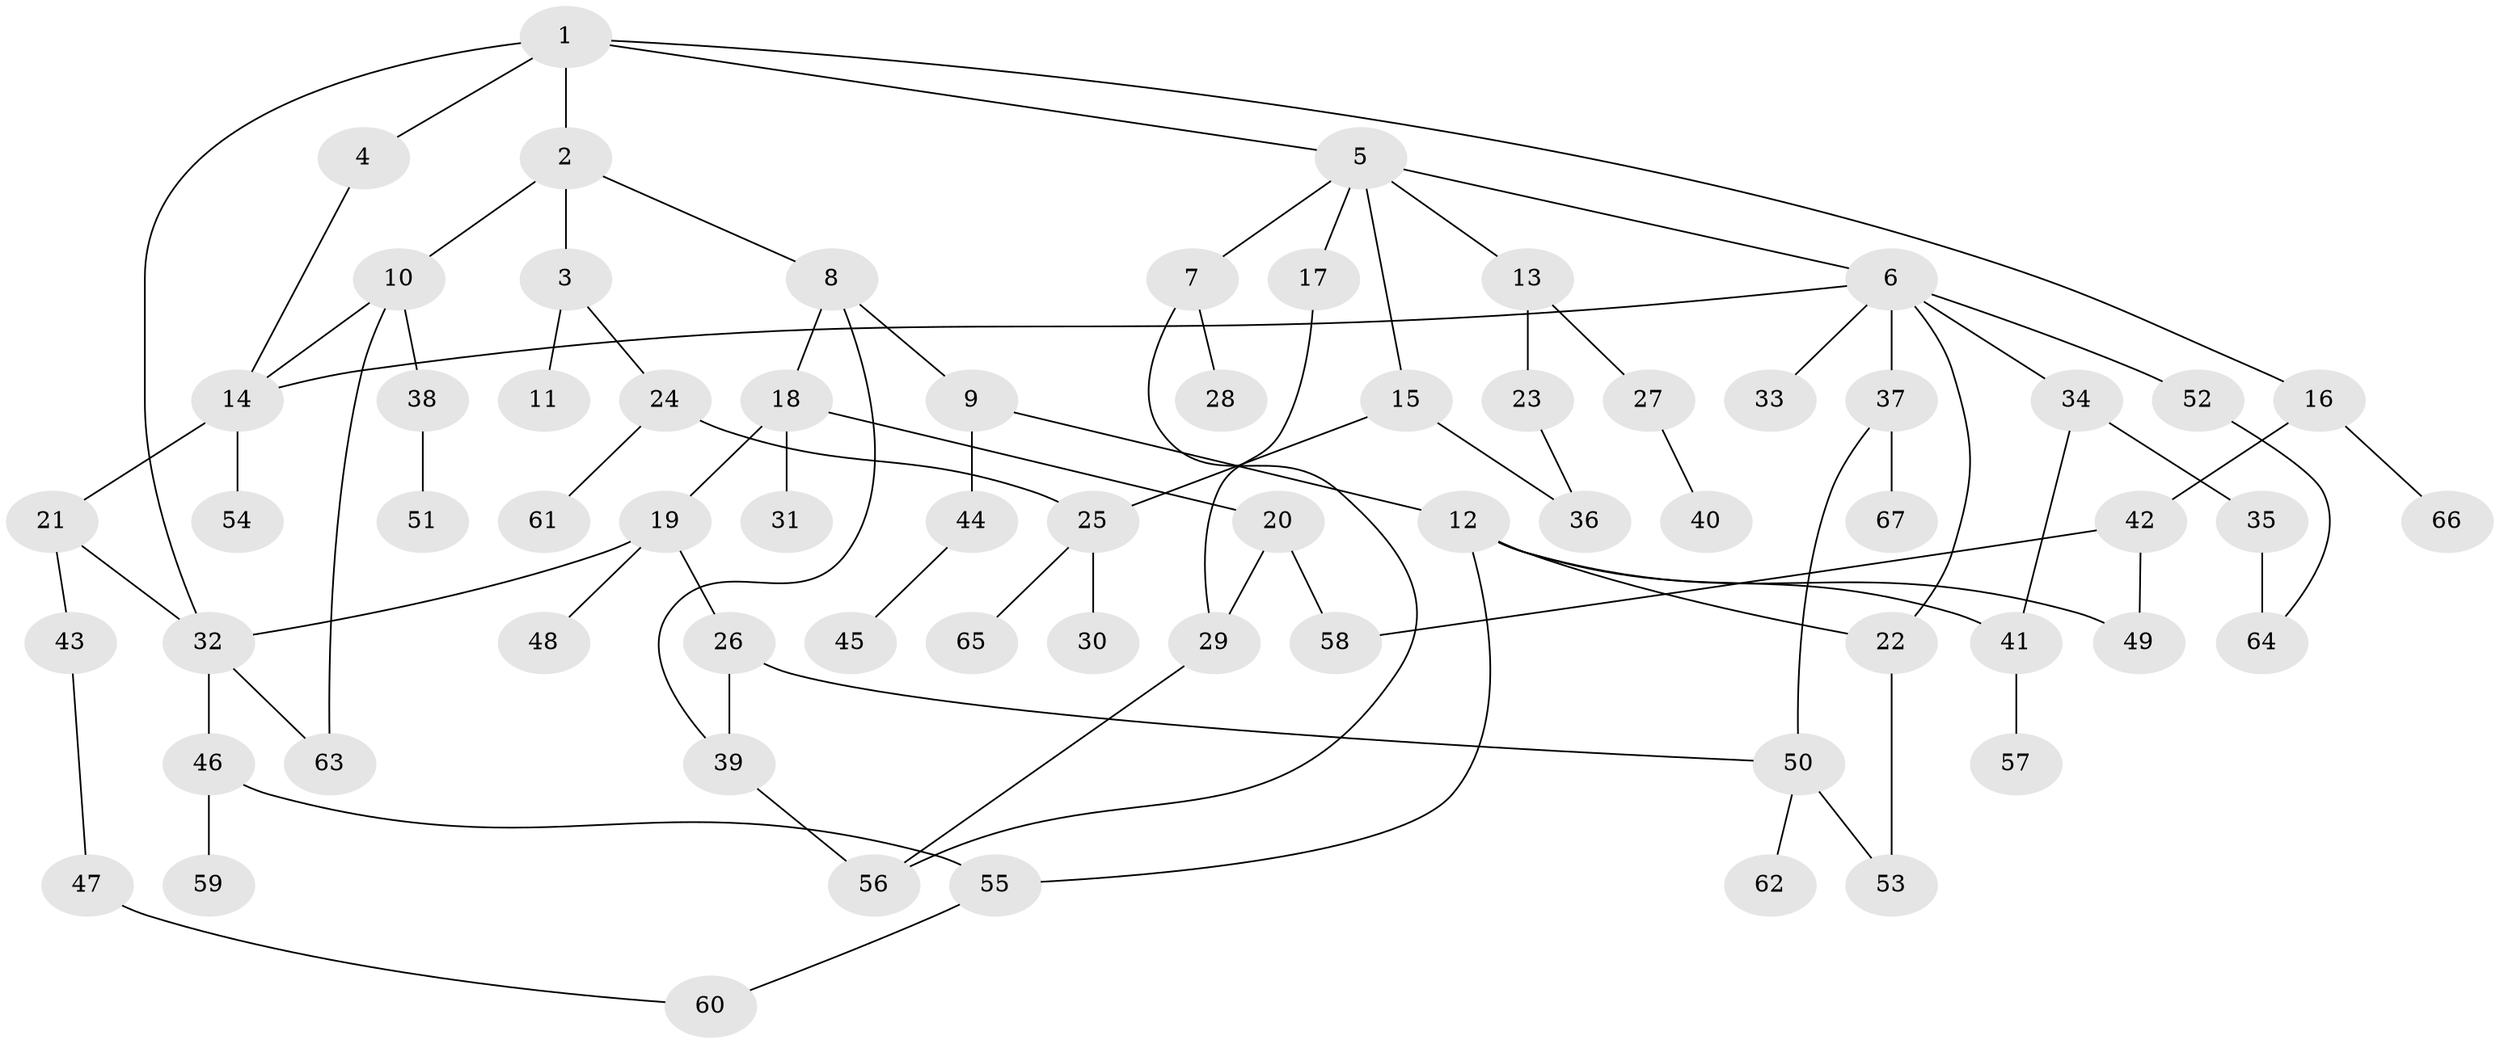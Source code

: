 // coarse degree distribution, {9: 0.024390243902439025, 4: 0.1951219512195122, 2: 0.21951219512195122, 7: 0.024390243902439025, 6: 0.04878048780487805, 3: 0.21951219512195122, 5: 0.024390243902439025, 1: 0.24390243902439024}
// Generated by graph-tools (version 1.1) at 2025/41/03/06/25 10:41:30]
// undirected, 67 vertices, 86 edges
graph export_dot {
graph [start="1"]
  node [color=gray90,style=filled];
  1;
  2;
  3;
  4;
  5;
  6;
  7;
  8;
  9;
  10;
  11;
  12;
  13;
  14;
  15;
  16;
  17;
  18;
  19;
  20;
  21;
  22;
  23;
  24;
  25;
  26;
  27;
  28;
  29;
  30;
  31;
  32;
  33;
  34;
  35;
  36;
  37;
  38;
  39;
  40;
  41;
  42;
  43;
  44;
  45;
  46;
  47;
  48;
  49;
  50;
  51;
  52;
  53;
  54;
  55;
  56;
  57;
  58;
  59;
  60;
  61;
  62;
  63;
  64;
  65;
  66;
  67;
  1 -- 2;
  1 -- 4;
  1 -- 5;
  1 -- 16;
  1 -- 32;
  2 -- 3;
  2 -- 8;
  2 -- 10;
  3 -- 11;
  3 -- 24;
  4 -- 14;
  5 -- 6;
  5 -- 7;
  5 -- 13;
  5 -- 15;
  5 -- 17;
  6 -- 33;
  6 -- 34;
  6 -- 37;
  6 -- 52;
  6 -- 14;
  6 -- 22;
  7 -- 28;
  7 -- 56;
  8 -- 9;
  8 -- 18;
  8 -- 39;
  9 -- 12;
  9 -- 44;
  10 -- 38;
  10 -- 63;
  10 -- 14;
  12 -- 22;
  12 -- 55;
  12 -- 49;
  12 -- 41;
  13 -- 23;
  13 -- 27;
  14 -- 21;
  14 -- 54;
  15 -- 36;
  15 -- 25;
  16 -- 42;
  16 -- 66;
  17 -- 29;
  18 -- 19;
  18 -- 20;
  18 -- 31;
  19 -- 26;
  19 -- 48;
  19 -- 32;
  20 -- 29;
  20 -- 58;
  21 -- 43;
  21 -- 32;
  22 -- 53;
  23 -- 36;
  24 -- 25;
  24 -- 61;
  25 -- 30;
  25 -- 65;
  26 -- 39;
  26 -- 50;
  27 -- 40;
  29 -- 56;
  32 -- 46;
  32 -- 63;
  34 -- 35;
  34 -- 41;
  35 -- 64;
  37 -- 50;
  37 -- 67;
  38 -- 51;
  39 -- 56;
  41 -- 57;
  42 -- 49;
  42 -- 58;
  43 -- 47;
  44 -- 45;
  46 -- 55;
  46 -- 59;
  47 -- 60;
  50 -- 53;
  50 -- 62;
  52 -- 64;
  55 -- 60;
}
